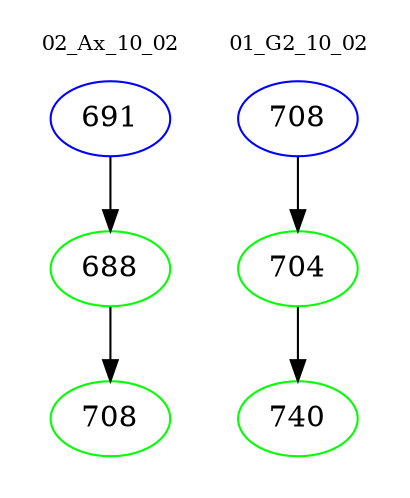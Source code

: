 digraph{
subgraph cluster_0 {
color = white
label = "02_Ax_10_02";
fontsize=10;
T0_691 [label="691", color="blue"]
T0_691 -> T0_688 [color="black"]
T0_688 [label="688", color="green"]
T0_688 -> T0_708 [color="black"]
T0_708 [label="708", color="green"]
}
subgraph cluster_1 {
color = white
label = "01_G2_10_02";
fontsize=10;
T1_708 [label="708", color="blue"]
T1_708 -> T1_704 [color="black"]
T1_704 [label="704", color="green"]
T1_704 -> T1_740 [color="black"]
T1_740 [label="740", color="green"]
}
}
